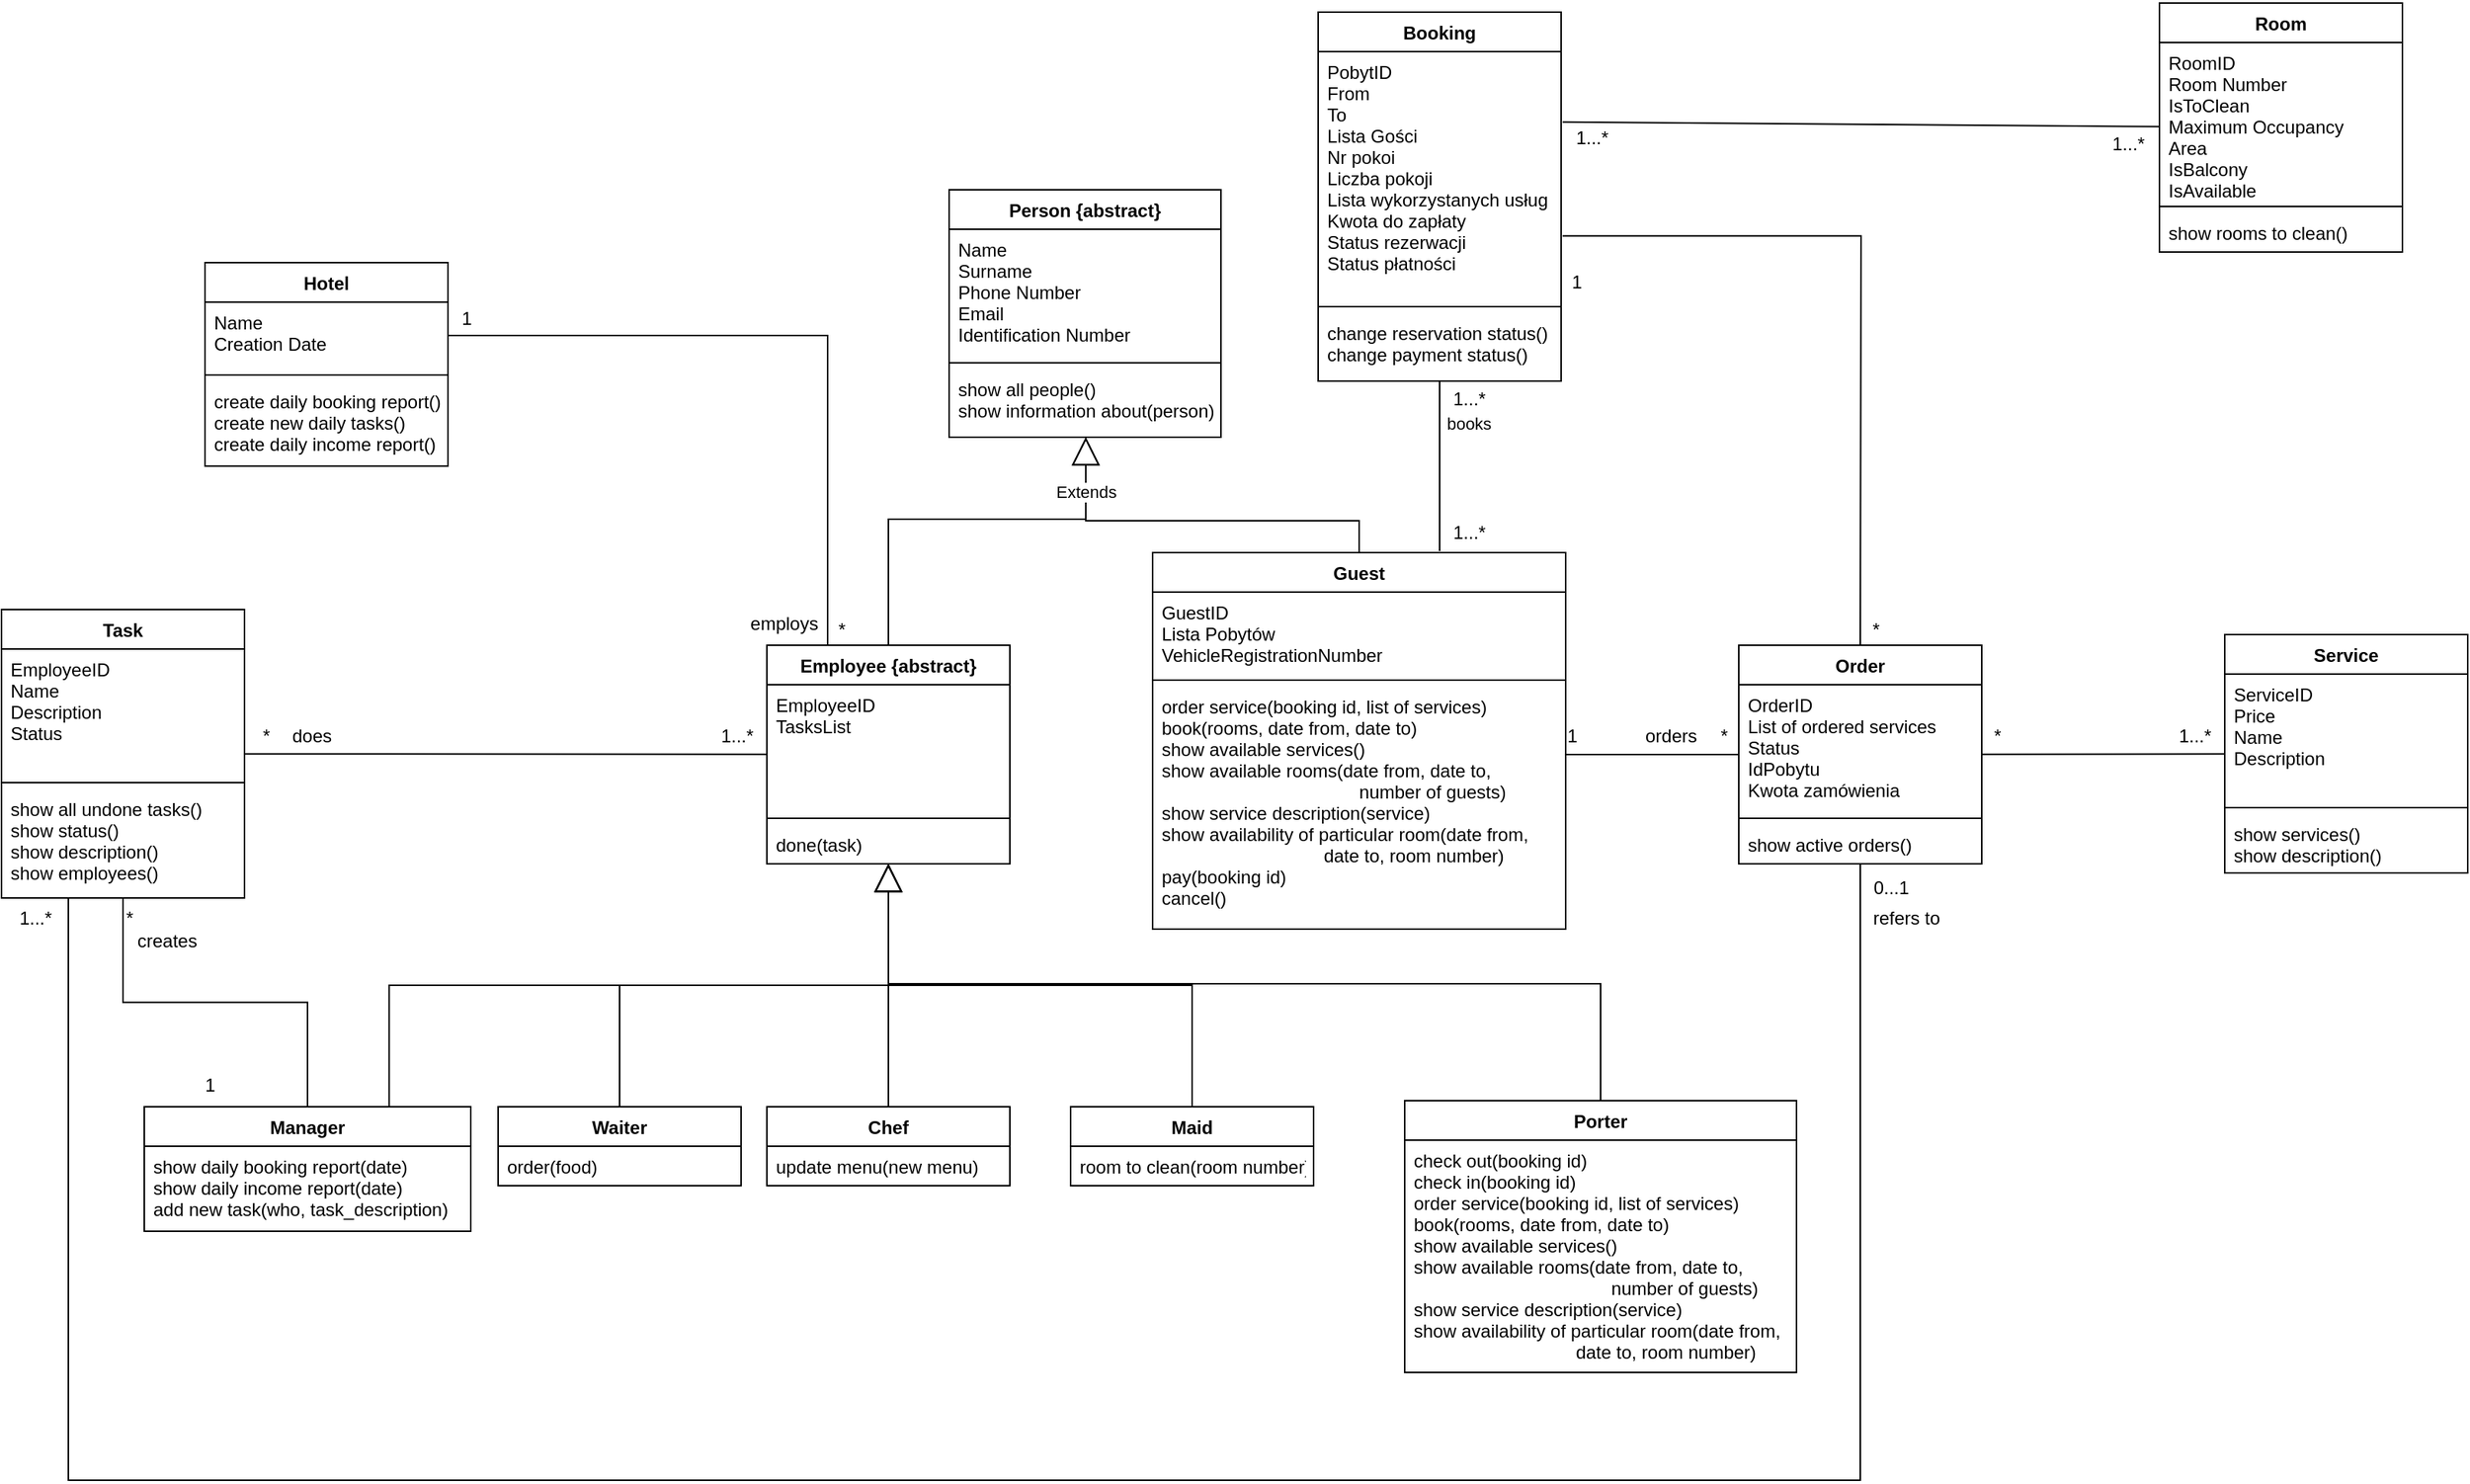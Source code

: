 <mxfile version="16.2.7" type="github">
  <diagram name="Page-1" id="efa7a0a1-bf9b-a30e-e6df-94a7791c09e9">
    <mxGraphModel dx="2965" dy="1959" grid="0" gridSize="10" guides="1" tooltips="1" connect="1" arrows="1" fold="1" page="1" pageScale="1" pageWidth="826" pageHeight="1169" background="none" math="0" shadow="0">
      <root>
        <mxCell id="0" />
        <mxCell id="1" parent="0" />
        <mxCell id="ai49O4Mp9xUd7SfKjjoI-117" value="Person {abstract}" style="swimlane;fontStyle=1;align=center;verticalAlign=top;childLayout=stackLayout;horizontal=1;startSize=26;horizontalStack=0;resizeParent=1;resizeParentMax=0;resizeLast=0;collapsible=1;marginBottom=0;" parent="1" vertex="1">
          <mxGeometry x="-160" y="-500" width="179" height="163" as="geometry" />
        </mxCell>
        <mxCell id="ai49O4Mp9xUd7SfKjjoI-118" value="Name&#xa;Surname&#xa;Phone Number&#xa;Email&#xa;Identification Number&#xa;" style="text;strokeColor=none;fillColor=none;align=left;verticalAlign=top;spacingLeft=4;spacingRight=4;overflow=hidden;rotatable=0;points=[[0,0.5],[1,0.5]];portConstraint=eastwest;" parent="ai49O4Mp9xUd7SfKjjoI-117" vertex="1">
          <mxGeometry y="26" width="179" height="84" as="geometry" />
        </mxCell>
        <mxCell id="ai49O4Mp9xUd7SfKjjoI-119" value="" style="line;strokeWidth=1;fillColor=none;align=left;verticalAlign=middle;spacingTop=-1;spacingLeft=3;spacingRight=3;rotatable=0;labelPosition=right;points=[];portConstraint=eastwest;" parent="ai49O4Mp9xUd7SfKjjoI-117" vertex="1">
          <mxGeometry y="110" width="179" height="8" as="geometry" />
        </mxCell>
        <mxCell id="ai49O4Mp9xUd7SfKjjoI-120" value="show all people()&#xa;show information about(person)&#xa;" style="text;strokeColor=none;fillColor=none;align=left;verticalAlign=top;spacingLeft=4;spacingRight=4;overflow=hidden;rotatable=0;points=[[0,0.5],[1,0.5]];portConstraint=eastwest;" parent="ai49O4Mp9xUd7SfKjjoI-117" vertex="1">
          <mxGeometry y="118" width="179" height="45" as="geometry" />
        </mxCell>
        <mxCell id="ai49O4Mp9xUd7SfKjjoI-121" value="Chef" style="swimlane;fontStyle=1;align=center;verticalAlign=top;childLayout=stackLayout;horizontal=1;startSize=26;horizontalStack=0;resizeParent=1;resizeParentMax=0;resizeLast=0;collapsible=1;marginBottom=0;" parent="1" vertex="1">
          <mxGeometry x="-280" y="104" width="160" height="52" as="geometry" />
        </mxCell>
        <mxCell id="ai49O4Mp9xUd7SfKjjoI-124" value="update menu(new menu)" style="text;strokeColor=none;fillColor=none;align=left;verticalAlign=top;spacingLeft=4;spacingRight=4;overflow=hidden;rotatable=0;points=[[0,0.5],[1,0.5]];portConstraint=eastwest;" parent="ai49O4Mp9xUd7SfKjjoI-121" vertex="1">
          <mxGeometry y="26" width="160" height="26" as="geometry" />
        </mxCell>
        <mxCell id="3MSLv7ASAuEQ_JDPr6m0-10" style="edgeStyle=orthogonalEdgeStyle;rounded=0;orthogonalLoop=1;jettySize=auto;html=1;endArrow=none;endFill=0;" parent="1" source="ai49O4Mp9xUd7SfKjjoI-125" target="ai49O4Mp9xUd7SfKjjoI-143" edge="1">
          <mxGeometry relative="1" as="geometry">
            <Array as="points">
              <mxPoint x="265" y="-128" />
              <mxPoint x="265" y="-128" />
            </Array>
          </mxGeometry>
        </mxCell>
        <mxCell id="ai49O4Mp9xUd7SfKjjoI-125" value="Guest&#xa;" style="swimlane;fontStyle=1;align=center;verticalAlign=top;childLayout=stackLayout;horizontal=1;startSize=26;horizontalStack=0;resizeParent=1;resizeParentMax=0;resizeLast=0;collapsible=1;marginBottom=0;" parent="1" vertex="1">
          <mxGeometry x="-26" y="-261" width="272" height="248" as="geometry" />
        </mxCell>
        <mxCell id="ai49O4Mp9xUd7SfKjjoI-126" value="GuestID&#xa;Lista Pobytów&#xa;VehicleRegistrationNumber&#xa;" style="text;strokeColor=none;fillColor=none;align=left;verticalAlign=top;spacingLeft=4;spacingRight=4;overflow=hidden;rotatable=0;points=[[0,0.5],[1,0.5]];portConstraint=eastwest;" parent="ai49O4Mp9xUd7SfKjjoI-125" vertex="1">
          <mxGeometry y="26" width="272" height="54" as="geometry" />
        </mxCell>
        <mxCell id="ai49O4Mp9xUd7SfKjjoI-127" value="" style="line;strokeWidth=1;fillColor=none;align=left;verticalAlign=middle;spacingTop=-1;spacingLeft=3;spacingRight=3;rotatable=0;labelPosition=right;points=[];portConstraint=eastwest;" parent="ai49O4Mp9xUd7SfKjjoI-125" vertex="1">
          <mxGeometry y="80" width="272" height="8" as="geometry" />
        </mxCell>
        <mxCell id="ai49O4Mp9xUd7SfKjjoI-128" value="order service(booking id, list of services)&#xa;book(rooms, date from, date to)&#xa;show available services()&#xa;show available rooms(date from, date to,&#xa;                                       number of guests)&#xa;show service description(service)&#xa;show availability of particular room(date from,&#xa;                                date to, room number)&#xa;pay(booking id)&#xa;cancel()&#xa;&#xa;&#xa;&#xa;&#xa;&#xa;" style="text;strokeColor=none;fillColor=none;align=left;verticalAlign=top;spacingLeft=4;spacingRight=4;overflow=hidden;rotatable=0;points=[[0,0.5],[1,0.5]];portConstraint=eastwest;" parent="ai49O4Mp9xUd7SfKjjoI-125" vertex="1">
          <mxGeometry y="88" width="272" height="160" as="geometry" />
        </mxCell>
        <mxCell id="ai49O4Mp9xUd7SfKjjoI-130" value="Room&#xa;" style="swimlane;fontStyle=1;align=center;verticalAlign=top;childLayout=stackLayout;horizontal=1;startSize=26;horizontalStack=0;resizeParent=1;resizeParentMax=0;resizeLast=0;collapsible=1;marginBottom=0;" parent="1" vertex="1">
          <mxGeometry x="637" y="-623" width="160" height="164" as="geometry" />
        </mxCell>
        <mxCell id="ai49O4Mp9xUd7SfKjjoI-131" value="RoomID&#xa;Room Number&#xa;IsToClean&#xa;Maximum Occupancy&#xa;Area&#xa;IsBalcony&#xa;IsAvailable&#xa;&#xa;&#xa;" style="text;strokeColor=none;fillColor=none;align=left;verticalAlign=top;spacingLeft=4;spacingRight=4;overflow=hidden;rotatable=0;points=[[0,0.5],[1,0.5]];portConstraint=eastwest;" parent="ai49O4Mp9xUd7SfKjjoI-130" vertex="1">
          <mxGeometry y="26" width="160" height="104" as="geometry" />
        </mxCell>
        <mxCell id="ai49O4Mp9xUd7SfKjjoI-132" value="" style="line;strokeWidth=1;fillColor=none;align=left;verticalAlign=middle;spacingTop=-1;spacingLeft=3;spacingRight=3;rotatable=0;labelPosition=right;points=[];portConstraint=eastwest;" parent="ai49O4Mp9xUd7SfKjjoI-130" vertex="1">
          <mxGeometry y="130" width="160" height="8" as="geometry" />
        </mxCell>
        <mxCell id="ai49O4Mp9xUd7SfKjjoI-133" value="show rooms to clean()" style="text;strokeColor=none;fillColor=none;align=left;verticalAlign=top;spacingLeft=4;spacingRight=4;overflow=hidden;rotatable=0;points=[[0,0.5],[1,0.5]];portConstraint=eastwest;" parent="ai49O4Mp9xUd7SfKjjoI-130" vertex="1">
          <mxGeometry y="138" width="160" height="26" as="geometry" />
        </mxCell>
        <mxCell id="ai49O4Mp9xUd7SfKjjoI-135" value="Booking&#xa;" style="swimlane;fontStyle=1;align=center;verticalAlign=top;childLayout=stackLayout;horizontal=1;startSize=26;horizontalStack=0;resizeParent=1;resizeParentMax=0;resizeLast=0;collapsible=1;marginBottom=0;" parent="1" vertex="1">
          <mxGeometry x="83" y="-617" width="160" height="243" as="geometry" />
        </mxCell>
        <mxCell id="ai49O4Mp9xUd7SfKjjoI-136" value="PobytID&#xa;From&#xa;To&#xa;Lista Gości&#xa;Nr pokoi&#xa;Liczba pokoji&#xa;Lista wykorzystanych usług&#xa;Kwota do zapłaty&#xa;Status rezerwacji&#xa;Status płatności&#xa;&#xa;&#xa;&#xa;&#xa;&#xa;&#xa;" style="text;strokeColor=none;fillColor=none;align=left;verticalAlign=top;spacingLeft=4;spacingRight=4;overflow=hidden;rotatable=0;points=[[0,0.5],[1,0.5]];portConstraint=eastwest;" parent="ai49O4Mp9xUd7SfKjjoI-135" vertex="1">
          <mxGeometry y="26" width="160" height="164" as="geometry" />
        </mxCell>
        <mxCell id="ai49O4Mp9xUd7SfKjjoI-137" value="" style="line;strokeWidth=1;fillColor=none;align=left;verticalAlign=middle;spacingTop=-1;spacingLeft=3;spacingRight=3;rotatable=0;labelPosition=right;points=[];portConstraint=eastwest;" parent="ai49O4Mp9xUd7SfKjjoI-135" vertex="1">
          <mxGeometry y="190" width="160" height="8" as="geometry" />
        </mxCell>
        <mxCell id="ai49O4Mp9xUd7SfKjjoI-138" value="change reservation status()&#xa;change payment status()&#xa;" style="text;strokeColor=none;fillColor=none;align=left;verticalAlign=top;spacingLeft=4;spacingRight=4;overflow=hidden;rotatable=0;points=[[0,0.5],[1,0.5]];portConstraint=eastwest;" parent="ai49O4Mp9xUd7SfKjjoI-135" vertex="1">
          <mxGeometry y="198" width="160" height="45" as="geometry" />
        </mxCell>
        <mxCell id="ai49O4Mp9xUd7SfKjjoI-139" value="Service&#xa;" style="swimlane;fontStyle=1;align=center;verticalAlign=top;childLayout=stackLayout;horizontal=1;startSize=26;horizontalStack=0;resizeParent=1;resizeParentMax=0;resizeLast=0;collapsible=1;marginBottom=0;" parent="1" vertex="1">
          <mxGeometry x="680" y="-207" width="160" height="157" as="geometry" />
        </mxCell>
        <mxCell id="ai49O4Mp9xUd7SfKjjoI-140" value="ServiceID&#xa;Price&#xa;Name&#xa;Description&#xa;&#xa;&#xa;&#xa;" style="text;strokeColor=none;fillColor=none;align=left;verticalAlign=top;spacingLeft=4;spacingRight=4;overflow=hidden;rotatable=0;points=[[0,0.5],[1,0.5]];portConstraint=eastwest;" parent="ai49O4Mp9xUd7SfKjjoI-139" vertex="1">
          <mxGeometry y="26" width="160" height="84" as="geometry" />
        </mxCell>
        <mxCell id="ai49O4Mp9xUd7SfKjjoI-141" value="" style="line;strokeWidth=1;fillColor=none;align=left;verticalAlign=middle;spacingTop=-1;spacingLeft=3;spacingRight=3;rotatable=0;labelPosition=right;points=[];portConstraint=eastwest;" parent="ai49O4Mp9xUd7SfKjjoI-139" vertex="1">
          <mxGeometry y="110" width="160" height="8" as="geometry" />
        </mxCell>
        <mxCell id="ai49O4Mp9xUd7SfKjjoI-142" value="show services()&#xa;show description()&#xa;" style="text;strokeColor=none;fillColor=none;align=left;verticalAlign=top;spacingLeft=4;spacingRight=4;overflow=hidden;rotatable=0;points=[[0,0.5],[1,0.5]];portConstraint=eastwest;fontStyle=0" parent="ai49O4Mp9xUd7SfKjjoI-139" vertex="1">
          <mxGeometry y="118" width="160" height="39" as="geometry" />
        </mxCell>
        <mxCell id="ai49O4Mp9xUd7SfKjjoI-143" value="Order" style="swimlane;fontStyle=1;align=center;verticalAlign=top;childLayout=stackLayout;horizontal=1;startSize=26;horizontalStack=0;resizeParent=1;resizeParentMax=0;resizeLast=0;collapsible=1;marginBottom=0;" parent="1" vertex="1">
          <mxGeometry x="360" y="-200" width="160" height="144" as="geometry" />
        </mxCell>
        <mxCell id="ai49O4Mp9xUd7SfKjjoI-144" value="OrderID&#xa;List of ordered services&#xa;Status&#xa;IdPobytu&#xa;Kwota zamówienia&#xa;&#xa;&#xa;" style="text;strokeColor=none;fillColor=none;align=left;verticalAlign=top;spacingLeft=4;spacingRight=4;overflow=hidden;rotatable=0;points=[[0,0.5],[1,0.5]];portConstraint=eastwest;" parent="ai49O4Mp9xUd7SfKjjoI-143" vertex="1">
          <mxGeometry y="26" width="160" height="84" as="geometry" />
        </mxCell>
        <mxCell id="ai49O4Mp9xUd7SfKjjoI-145" value="" style="line;strokeWidth=1;fillColor=none;align=left;verticalAlign=middle;spacingTop=-1;spacingLeft=3;spacingRight=3;rotatable=0;labelPosition=right;points=[];portConstraint=eastwest;" parent="ai49O4Mp9xUd7SfKjjoI-143" vertex="1">
          <mxGeometry y="110" width="160" height="8" as="geometry" />
        </mxCell>
        <mxCell id="ai49O4Mp9xUd7SfKjjoI-146" value="show active orders()" style="text;strokeColor=none;fillColor=none;align=left;verticalAlign=top;spacingLeft=4;spacingRight=4;overflow=hidden;rotatable=0;points=[[0,0.5],[1,0.5]];portConstraint=eastwest;" parent="ai49O4Mp9xUd7SfKjjoI-143" vertex="1">
          <mxGeometry y="118" width="160" height="26" as="geometry" />
        </mxCell>
        <mxCell id="ai49O4Mp9xUd7SfKjjoI-163" value="Employee {abstract}" style="swimlane;fontStyle=1;align=center;verticalAlign=top;childLayout=stackLayout;horizontal=1;startSize=26;horizontalStack=0;resizeParent=1;resizeParentMax=0;resizeLast=0;collapsible=1;marginBottom=0;" parent="1" vertex="1">
          <mxGeometry x="-280" y="-200" width="160" height="144" as="geometry" />
        </mxCell>
        <mxCell id="ai49O4Mp9xUd7SfKjjoI-164" value="EmployeeID&#xa;TasksList&#xa;" style="text;strokeColor=none;fillColor=none;align=left;verticalAlign=top;spacingLeft=4;spacingRight=4;overflow=hidden;rotatable=0;points=[[0,0.5],[1,0.5]];portConstraint=eastwest;" parent="ai49O4Mp9xUd7SfKjjoI-163" vertex="1">
          <mxGeometry y="26" width="160" height="84" as="geometry" />
        </mxCell>
        <mxCell id="ai49O4Mp9xUd7SfKjjoI-165" value="" style="line;strokeWidth=1;fillColor=none;align=left;verticalAlign=middle;spacingTop=-1;spacingLeft=3;spacingRight=3;rotatable=0;labelPosition=right;points=[];portConstraint=eastwest;" parent="ai49O4Mp9xUd7SfKjjoI-163" vertex="1">
          <mxGeometry y="110" width="160" height="8" as="geometry" />
        </mxCell>
        <mxCell id="ai49O4Mp9xUd7SfKjjoI-166" value="done(task)" style="text;strokeColor=none;fillColor=none;align=left;verticalAlign=top;spacingLeft=4;spacingRight=4;overflow=hidden;rotatable=0;points=[[0,0.5],[1,0.5]];portConstraint=eastwest;" parent="ai49O4Mp9xUd7SfKjjoI-163" vertex="1">
          <mxGeometry y="118" width="160" height="26" as="geometry" />
        </mxCell>
        <mxCell id="ai49O4Mp9xUd7SfKjjoI-167" value="Porter&#xa;" style="swimlane;fontStyle=1;align=center;verticalAlign=top;childLayout=stackLayout;horizontal=1;startSize=26;horizontalStack=0;resizeParent=1;resizeParentMax=0;resizeLast=0;collapsible=1;marginBottom=0;" parent="1" vertex="1">
          <mxGeometry x="140" y="100" width="258" height="179" as="geometry" />
        </mxCell>
        <mxCell id="ai49O4Mp9xUd7SfKjjoI-170" value="check out(booking id)&#xa;check in(booking id)&#xa;order service(booking id, list of services)&#xa;book(rooms, date from, date to)&#xa;show available services()&#xa;show available rooms(date from, date to,&#xa;                                       number of guests)&#xa;show service description(service)&#xa;show availability of particular room(date from,&#xa;                                date to, room number)&#xa;&#xa;" style="text;strokeColor=none;fillColor=none;align=left;verticalAlign=top;spacingLeft=4;spacingRight=4;overflow=hidden;rotatable=0;points=[[0,0.5],[1,0.5]];portConstraint=eastwest;" parent="ai49O4Mp9xUd7SfKjjoI-167" vertex="1">
          <mxGeometry y="26" width="258" height="153" as="geometry" />
        </mxCell>
        <mxCell id="ai49O4Mp9xUd7SfKjjoI-171" value="Manager" style="swimlane;fontStyle=1;align=center;verticalAlign=top;childLayout=stackLayout;horizontal=1;startSize=26;horizontalStack=0;resizeParent=1;resizeParentMax=0;resizeLast=0;collapsible=1;marginBottom=0;" parent="1" vertex="1">
          <mxGeometry x="-690" y="104" width="215" height="82" as="geometry" />
        </mxCell>
        <mxCell id="ai49O4Mp9xUd7SfKjjoI-174" value="show daily booking report(date)&#xa;show daily income report(date)&#xa;add new task(who, task_description)&#xa;" style="text;strokeColor=none;fillColor=none;align=left;verticalAlign=top;spacingLeft=4;spacingRight=4;overflow=hidden;rotatable=0;points=[[0,0.5],[1,0.5]];portConstraint=eastwest;" parent="ai49O4Mp9xUd7SfKjjoI-171" vertex="1">
          <mxGeometry y="26" width="215" height="56" as="geometry" />
        </mxCell>
        <mxCell id="ai49O4Mp9xUd7SfKjjoI-175" value="Waiter" style="swimlane;fontStyle=1;align=center;verticalAlign=top;childLayout=stackLayout;horizontal=1;startSize=26;horizontalStack=0;resizeParent=1;resizeParentMax=0;resizeLast=0;collapsible=1;marginBottom=0;" parent="1" vertex="1">
          <mxGeometry x="-457" y="104" width="160" height="52" as="geometry" />
        </mxCell>
        <mxCell id="ai49O4Mp9xUd7SfKjjoI-178" value="order(food)" style="text;strokeColor=none;fillColor=none;align=left;verticalAlign=top;spacingLeft=4;spacingRight=4;overflow=hidden;rotatable=0;points=[[0,0.5],[1,0.5]];portConstraint=eastwest;" parent="ai49O4Mp9xUd7SfKjjoI-175" vertex="1">
          <mxGeometry y="26" width="160" height="26" as="geometry" />
        </mxCell>
        <mxCell id="ai49O4Mp9xUd7SfKjjoI-179" value="Maid&#xa;" style="swimlane;fontStyle=1;align=center;verticalAlign=top;childLayout=stackLayout;horizontal=1;startSize=26;horizontalStack=0;resizeParent=1;resizeParentMax=0;resizeLast=0;collapsible=1;marginBottom=0;" parent="1" vertex="1">
          <mxGeometry x="-80" y="104" width="160" height="52" as="geometry" />
        </mxCell>
        <mxCell id="ai49O4Mp9xUd7SfKjjoI-182" value="room to clean(room number)" style="text;strokeColor=none;fillColor=none;align=left;verticalAlign=top;spacingLeft=4;spacingRight=4;overflow=hidden;rotatable=0;points=[[0,0.5],[1,0.5]];portConstraint=eastwest;" parent="ai49O4Mp9xUd7SfKjjoI-179" vertex="1">
          <mxGeometry y="26" width="160" height="26" as="geometry" />
        </mxCell>
        <mxCell id="3MSLv7ASAuEQ_JDPr6m0-9" style="edgeStyle=orthogonalEdgeStyle;rounded=0;orthogonalLoop=1;jettySize=auto;html=1;endArrow=none;endFill=0;" parent="1" target="ai49O4Mp9xUd7SfKjjoI-171" edge="1" source="ai49O4Mp9xUd7SfKjjoI-183">
          <mxGeometry relative="1" as="geometry">
            <mxPoint x="-660" y="40" as="sourcePoint" />
            <Array as="points" />
          </mxGeometry>
        </mxCell>
        <mxCell id="ai49O4Mp9xUd7SfKjjoI-183" value="Task" style="swimlane;fontStyle=1;align=center;verticalAlign=top;childLayout=stackLayout;horizontal=1;startSize=26;horizontalStack=0;resizeParent=1;resizeParentMax=0;resizeLast=0;collapsible=1;marginBottom=0;" parent="1" vertex="1">
          <mxGeometry x="-784" y="-223.5" width="160" height="190" as="geometry" />
        </mxCell>
        <mxCell id="ai49O4Mp9xUd7SfKjjoI-184" value="EmployeeID&#xa;Name&#xa;Description&#xa;Status&#xa;" style="text;strokeColor=none;fillColor=none;align=left;verticalAlign=top;spacingLeft=4;spacingRight=4;overflow=hidden;rotatable=0;points=[[0,0.5],[1,0.5]];portConstraint=eastwest;" parent="ai49O4Mp9xUd7SfKjjoI-183" vertex="1">
          <mxGeometry y="26" width="160" height="84" as="geometry" />
        </mxCell>
        <mxCell id="ai49O4Mp9xUd7SfKjjoI-185" value="" style="line;strokeWidth=1;fillColor=none;align=left;verticalAlign=middle;spacingTop=-1;spacingLeft=3;spacingRight=3;rotatable=0;labelPosition=right;points=[];portConstraint=eastwest;" parent="ai49O4Mp9xUd7SfKjjoI-183" vertex="1">
          <mxGeometry y="110" width="160" height="8" as="geometry" />
        </mxCell>
        <mxCell id="ai49O4Mp9xUd7SfKjjoI-186" value="show all undone tasks()&#xa;show status()&#xa;show description()&#xa;show employees()&#xa;" style="text;strokeColor=none;fillColor=none;align=left;verticalAlign=top;spacingLeft=4;spacingRight=4;overflow=hidden;rotatable=0;points=[[0,0.5],[1,0.5]];portConstraint=eastwest;fontStyle=0" parent="ai49O4Mp9xUd7SfKjjoI-183" vertex="1">
          <mxGeometry y="118" width="160" height="72" as="geometry" />
        </mxCell>
        <mxCell id="ai49O4Mp9xUd7SfKjjoI-188" value="" style="endArrow=block;endSize=16;endFill=0;html=1;rounded=0;edgeStyle=elbowEdgeStyle;elbow=vertical;exitX=0.5;exitY=0;exitDx=0;exitDy=0;" parent="1" source="ai49O4Mp9xUd7SfKjjoI-163" edge="1">
          <mxGeometry x="0.098" width="160" relative="1" as="geometry">
            <mxPoint x="-200" y="-250" as="sourcePoint" />
            <mxPoint x="-70" y="-337" as="targetPoint" />
            <mxPoint as="offset" />
            <Array as="points">
              <mxPoint x="-116" y="-283" />
            </Array>
          </mxGeometry>
        </mxCell>
        <mxCell id="ai49O4Mp9xUd7SfKjjoI-197" value="" style="endArrow=block;endSize=16;endFill=0;html=1;rounded=0;edgeStyle=elbowEdgeStyle;elbow=vertical;exitX=0.5;exitY=0;exitDx=0;exitDy=0;" parent="1" source="ai49O4Mp9xUd7SfKjjoI-125" edge="1">
          <mxGeometry width="160" relative="1" as="geometry">
            <mxPoint x="85" y="-316" as="sourcePoint" />
            <mxPoint x="-70" y="-337" as="targetPoint" />
            <Array as="points">
              <mxPoint x="23" y="-282" />
            </Array>
          </mxGeometry>
        </mxCell>
        <mxCell id="ai49O4Mp9xUd7SfKjjoI-200" value="Extends" style="edgeLabel;html=1;align=center;verticalAlign=middle;resizable=0;points=[];" parent="ai49O4Mp9xUd7SfKjjoI-197" vertex="1" connectable="0">
          <mxGeometry x="0.745" y="-2" relative="1" as="geometry">
            <mxPoint x="-2" y="3" as="offset" />
          </mxGeometry>
        </mxCell>
        <mxCell id="ai49O4Mp9xUd7SfKjjoI-202" value="" style="endArrow=block;endSize=16;endFill=0;html=1;rounded=0;edgeStyle=elbowEdgeStyle;elbow=vertical;exitX=0.75;exitY=0;exitDx=0;exitDy=0;" parent="1" source="ai49O4Mp9xUd7SfKjjoI-171" target="ai49O4Mp9xUd7SfKjjoI-163" edge="1">
          <mxGeometry x="0.098" width="160" relative="1" as="geometry">
            <mxPoint x="-560" y="100" as="sourcePoint" />
            <mxPoint x="-413" y="-70" as="targetPoint" />
            <mxPoint as="offset" />
          </mxGeometry>
        </mxCell>
        <mxCell id="ai49O4Mp9xUd7SfKjjoI-203" value="" style="endArrow=block;endSize=16;endFill=0;html=1;rounded=0;edgeStyle=elbowEdgeStyle;elbow=vertical;" parent="1" source="ai49O4Mp9xUd7SfKjjoI-175" target="ai49O4Mp9xUd7SfKjjoI-163" edge="1">
          <mxGeometry x="0.098" width="160" relative="1" as="geometry">
            <mxPoint x="-150" y="44" as="sourcePoint" />
            <mxPoint x="40" y="-76" as="targetPoint" />
            <mxPoint as="offset" />
          </mxGeometry>
        </mxCell>
        <mxCell id="ai49O4Mp9xUd7SfKjjoI-204" value="" style="endArrow=block;endSize=16;endFill=0;html=1;rounded=0;edgeStyle=elbowEdgeStyle;elbow=vertical;" parent="1" source="ai49O4Mp9xUd7SfKjjoI-121" target="ai49O4Mp9xUd7SfKjjoI-163" edge="1">
          <mxGeometry x="0.098" width="160" relative="1" as="geometry">
            <mxPoint x="-588" y="44" as="sourcePoint" />
            <mxPoint x="-398" y="-76" as="targetPoint" />
            <mxPoint as="offset" />
          </mxGeometry>
        </mxCell>
        <mxCell id="ai49O4Mp9xUd7SfKjjoI-205" value="" style="endArrow=block;endSize=16;endFill=0;html=1;rounded=0;edgeStyle=elbowEdgeStyle;elbow=vertical;exitX=0.5;exitY=0;exitDx=0;exitDy=0;" parent="1" source="ai49O4Mp9xUd7SfKjjoI-179" target="ai49O4Mp9xUd7SfKjjoI-163" edge="1">
          <mxGeometry x="0.098" width="160" relative="1" as="geometry">
            <mxPoint x="-160" y="44" as="sourcePoint" />
            <mxPoint x="30" y="-76" as="targetPoint" />
            <mxPoint as="offset" />
          </mxGeometry>
        </mxCell>
        <mxCell id="ai49O4Mp9xUd7SfKjjoI-206" value="" style="endArrow=block;endSize=16;endFill=0;html=1;rounded=0;edgeStyle=elbowEdgeStyle;elbow=vertical;" parent="1" source="ai49O4Mp9xUd7SfKjjoI-167" target="ai49O4Mp9xUd7SfKjjoI-163" edge="1">
          <mxGeometry x="0.098" width="160" relative="1" as="geometry">
            <mxPoint x="-230" y="32" as="sourcePoint" />
            <mxPoint x="-40" y="-88" as="targetPoint" />
            <mxPoint as="offset" />
            <Array as="points">
              <mxPoint x="10" y="23" />
            </Array>
          </mxGeometry>
        </mxCell>
        <mxCell id="ai49O4Mp9xUd7SfKjjoI-212" value="" style="endArrow=none;startArrow=none;endFill=0;startFill=0;html=1;verticalAlign=bottom;labelBackgroundColor=none;strokeWidth=1;rounded=0;elbow=vertical;" parent="1" source="ai49O4Mp9xUd7SfKjjoI-143" target="ai49O4Mp9xUd7SfKjjoI-139" edge="1">
          <mxGeometry width="160" relative="1" as="geometry">
            <mxPoint x="520" y="-138.71" as="sourcePoint" />
            <mxPoint x="640" y="-138.71" as="targetPoint" />
          </mxGeometry>
        </mxCell>
        <mxCell id="ai49O4Mp9xUd7SfKjjoI-213" style="edgeStyle=none;rounded=0;orthogonalLoop=1;jettySize=auto;html=1;exitX=0.75;exitY=0;exitDx=0;exitDy=0;endArrow=halfCircle;endFill=0;strokeColor=default;strokeWidth=1;elbow=vertical;" parent="1" source="ai49O4Mp9xUd7SfKjjoI-135" target="ai49O4Mp9xUd7SfKjjoI-135" edge="1">
          <mxGeometry relative="1" as="geometry" />
        </mxCell>
        <mxCell id="ai49O4Mp9xUd7SfKjjoI-214" value="" style="endArrow=none;startArrow=none;endFill=0;startFill=0;html=1;verticalAlign=bottom;labelBackgroundColor=none;strokeWidth=1;rounded=0;elbow=vertical;exitX=1.006;exitY=0.74;exitDx=0;exitDy=0;exitPerimeter=0;edgeStyle=orthogonalEdgeStyle;" parent="1" source="ai49O4Mp9xUd7SfKjjoI-136" edge="1">
          <mxGeometry width="160" relative="1" as="geometry">
            <mxPoint x="250" y="-118.0" as="sourcePoint" />
            <mxPoint x="440" y="-200" as="targetPoint" />
          </mxGeometry>
        </mxCell>
        <mxCell id="ai49O4Mp9xUd7SfKjjoI-215" value="" style="endArrow=none;startArrow=none;endFill=0;startFill=0;html=1;verticalAlign=bottom;labelBackgroundColor=none;strokeWidth=1;rounded=0;elbow=vertical;exitX=1.006;exitY=0.283;exitDx=0;exitDy=0;exitPerimeter=0;" parent="1" source="ai49O4Mp9xUd7SfKjjoI-136" target="ai49O4Mp9xUd7SfKjjoI-130" edge="1">
          <mxGeometry width="160" relative="1" as="geometry">
            <mxPoint x="450" y="-285" as="sourcePoint" />
            <mxPoint x="450" y="-190" as="targetPoint" />
          </mxGeometry>
        </mxCell>
        <mxCell id="ai49O4Mp9xUd7SfKjjoI-218" value="&lt;div&gt;orders&lt;/div&gt;" style="text;html=1;align=center;verticalAlign=middle;resizable=0;points=[];autosize=1;strokeColor=none;fillColor=none;" parent="1" vertex="1">
          <mxGeometry x="290" y="-150" width="50" height="20" as="geometry" />
        </mxCell>
        <mxCell id="ai49O4Mp9xUd7SfKjjoI-223" value="" style="endArrow=none;startArrow=none;endFill=0;startFill=0;html=1;verticalAlign=bottom;labelBackgroundColor=none;strokeWidth=1;rounded=0;elbow=vertical;" parent="1" source="ai49O4Mp9xUd7SfKjjoI-163" target="ai49O4Mp9xUd7SfKjjoI-183" edge="1">
          <mxGeometry width="160" relative="1" as="geometry">
            <mxPoint x="250" y="-118" as="sourcePoint" />
            <mxPoint x="370" y="-118" as="targetPoint" />
          </mxGeometry>
        </mxCell>
        <mxCell id="ai49O4Mp9xUd7SfKjjoI-225" value="" style="endArrow=none;startArrow=none;endFill=0;startFill=0;html=1;verticalAlign=bottom;labelBackgroundColor=none;strokeWidth=1;rounded=0;elbow=vertical;" parent="1" target="ai49O4Mp9xUd7SfKjjoI-135" edge="1">
          <mxGeometry width="160" relative="1" as="geometry">
            <mxPoint x="163" y="-262" as="sourcePoint" />
            <mxPoint x="370" y="-118" as="targetPoint" />
          </mxGeometry>
        </mxCell>
        <mxCell id="ai49O4Mp9xUd7SfKjjoI-236" value="&lt;div&gt;books&lt;/div&gt;" style="edgeLabel;html=1;align=center;verticalAlign=middle;resizable=0;points=[];" parent="ai49O4Mp9xUd7SfKjjoI-225" vertex="1" connectable="0">
          <mxGeometry x="0.535" y="-7" relative="1" as="geometry">
            <mxPoint x="12" y="2" as="offset" />
          </mxGeometry>
        </mxCell>
        <mxCell id="ai49O4Mp9xUd7SfKjjoI-235" value="" style="endArrow=none;startArrow=none;endFill=0;startFill=0;html=1;verticalAlign=bottom;labelBackgroundColor=none;strokeWidth=1;rounded=0;elbow=vertical;edgeStyle=orthogonalEdgeStyle;" parent="1" edge="1" target="ai49O4Mp9xUd7SfKjjoI-183">
          <mxGeometry width="160" relative="1" as="geometry">
            <mxPoint x="440" as="sourcePoint" />
            <mxPoint x="-740" y="34" as="targetPoint" />
            <Array as="points">
              <mxPoint x="440" y="350" />
              <mxPoint x="-740" y="350" />
            </Array>
          </mxGeometry>
        </mxCell>
        <mxCell id="ai49O4Mp9xUd7SfKjjoI-238" value="1...*" style="text;html=1;align=center;verticalAlign=middle;resizable=0;points=[];autosize=1;strokeColor=none;fillColor=none;" parent="1" vertex="1">
          <mxGeometry x="243" y="-544" width="40" height="20" as="geometry" />
        </mxCell>
        <mxCell id="ai49O4Mp9xUd7SfKjjoI-240" value="1...*" style="text;whiteSpace=wrap;html=1;" parent="1" vertex="1">
          <mxGeometry x="604" y="-544" width="50" height="30" as="geometry" />
        </mxCell>
        <mxCell id="ai49O4Mp9xUd7SfKjjoI-241" value="*" style="text;html=1;align=center;verticalAlign=middle;resizable=0;points=[];autosize=1;strokeColor=none;fillColor=none;" parent="1" vertex="1">
          <mxGeometry x="440" y="-220" width="20" height="20" as="geometry" />
        </mxCell>
        <mxCell id="ai49O4Mp9xUd7SfKjjoI-242" value="1" style="text;html=1;align=center;verticalAlign=middle;resizable=0;points=[];autosize=1;strokeColor=none;fillColor=none;" parent="1" vertex="1">
          <mxGeometry x="243" y="-449" width="20" height="20" as="geometry" />
        </mxCell>
        <mxCell id="ai49O4Mp9xUd7SfKjjoI-243" value="*" style="text;html=1;align=center;verticalAlign=middle;resizable=0;points=[];autosize=1;strokeColor=none;fillColor=none;" parent="1" vertex="1">
          <mxGeometry x="340" y="-150" width="20" height="20" as="geometry" />
        </mxCell>
        <mxCell id="ai49O4Mp9xUd7SfKjjoI-245" value="1" style="text;html=1;align=center;verticalAlign=middle;resizable=0;points=[];autosize=1;strokeColor=none;fillColor=none;" parent="1" vertex="1">
          <mxGeometry x="240" y="-150" width="20" height="20" as="geometry" />
        </mxCell>
        <mxCell id="ai49O4Mp9xUd7SfKjjoI-246" value="1...*" style="text;html=1;align=center;verticalAlign=middle;resizable=0;points=[];autosize=1;strokeColor=none;fillColor=none;" parent="1" vertex="1">
          <mxGeometry x="640" y="-150" width="40" height="20" as="geometry" />
        </mxCell>
        <mxCell id="ai49O4Mp9xUd7SfKjjoI-249" value="&lt;div&gt;*&lt;/div&gt;" style="text;html=1;align=center;verticalAlign=middle;resizable=0;points=[];autosize=1;strokeColor=none;fillColor=none;" parent="1" vertex="1">
          <mxGeometry x="520" y="-150" width="20" height="20" as="geometry" />
        </mxCell>
        <mxCell id="ai49O4Mp9xUd7SfKjjoI-250" value="1...*" style="text;whiteSpace=wrap;html=1;" parent="1" vertex="1">
          <mxGeometry x="170" y="-376" width="50" height="30" as="geometry" />
        </mxCell>
        <mxCell id="ai49O4Mp9xUd7SfKjjoI-254" value="1...*" style="text;whiteSpace=wrap;html=1;" parent="1" vertex="1">
          <mxGeometry x="170" y="-288" width="50" height="30" as="geometry" />
        </mxCell>
        <mxCell id="ai49O4Mp9xUd7SfKjjoI-258" value="does" style="text;html=1;align=center;verticalAlign=middle;resizable=0;points=[];autosize=1;strokeColor=none;fillColor=none;" parent="1" vertex="1">
          <mxGeometry x="-600" y="-150" width="40" height="20" as="geometry" />
        </mxCell>
        <mxCell id="ai49O4Mp9xUd7SfKjjoI-261" value="" style="endArrow=none;startArrow=none;endFill=0;startFill=0;html=1;verticalAlign=bottom;labelBackgroundColor=none;strokeWidth=1;rounded=0;elbow=vertical;edgeStyle=orthogonalEdgeStyle;" parent="1" source="ai49O4Mp9xUd7SfKjjoI-143" edge="1">
          <mxGeometry width="160" relative="1" as="geometry">
            <mxPoint x="440" y="-56.0" as="sourcePoint" />
            <mxPoint x="440" as="targetPoint" />
            <Array as="points">
              <mxPoint x="440" y="350" />
            </Array>
          </mxGeometry>
        </mxCell>
        <mxCell id="ai49O4Mp9xUd7SfKjjoI-262" value="&lt;span style=&quot;white-space: pre&quot;&gt; &lt;/span&gt;creates" style="text;html=1;align=center;verticalAlign=middle;resizable=0;points=[];autosize=1;strokeColor=none;fillColor=none;" parent="1" vertex="1">
          <mxGeometry x="-717" y="-15" width="80" height="20" as="geometry" />
        </mxCell>
        <mxCell id="ai49O4Mp9xUd7SfKjjoI-263" value="*" style="text;html=1;align=center;verticalAlign=middle;resizable=0;points=[];autosize=1;strokeColor=none;fillColor=none;" parent="1" vertex="1">
          <mxGeometry x="-710" y="-30" width="20" height="20" as="geometry" />
        </mxCell>
        <mxCell id="ai49O4Mp9xUd7SfKjjoI-264" value="1" style="text;html=1;align=center;verticalAlign=middle;resizable=0;points=[];autosize=1;strokeColor=none;fillColor=none;" parent="1" vertex="1">
          <mxGeometry x="-657" y="80" width="20" height="20" as="geometry" />
        </mxCell>
        <mxCell id="ai49O4Mp9xUd7SfKjjoI-265" value="0...1" style="text;html=1;align=center;verticalAlign=middle;resizable=0;points=[];autosize=1;strokeColor=none;fillColor=none;" parent="1" vertex="1">
          <mxGeometry x="440" y="-50" width="40" height="20" as="geometry" />
        </mxCell>
        <mxCell id="ai49O4Mp9xUd7SfKjjoI-266" value="1...*" style="text;html=1;align=center;verticalAlign=middle;resizable=0;points=[];autosize=1;strokeColor=none;fillColor=none;" parent="1" vertex="1">
          <mxGeometry x="-782" y="-30" width="40" height="20" as="geometry" />
        </mxCell>
        <mxCell id="ai49O4Mp9xUd7SfKjjoI-267" value="*" style="text;html=1;align=center;verticalAlign=middle;resizable=0;points=[];autosize=1;strokeColor=none;fillColor=none;" parent="1" vertex="1">
          <mxGeometry x="-620" y="-150" width="20" height="20" as="geometry" />
        </mxCell>
        <mxCell id="ai49O4Mp9xUd7SfKjjoI-268" value="1...*" style="text;html=1;align=center;verticalAlign=middle;resizable=0;points=[];autosize=1;strokeColor=none;fillColor=none;" parent="1" vertex="1">
          <mxGeometry x="-320" y="-150" width="40" height="20" as="geometry" />
        </mxCell>
        <mxCell id="ai49O4Mp9xUd7SfKjjoI-269" value="refers to" style="text;html=1;align=center;verticalAlign=middle;resizable=0;points=[];autosize=1;strokeColor=none;fillColor=none;" parent="1" vertex="1">
          <mxGeometry x="440" y="-30" width="60" height="20" as="geometry" />
        </mxCell>
        <mxCell id="3MSLv7ASAuEQ_JDPr6m0-1" value="Hotel" style="swimlane;fontStyle=1;align=center;verticalAlign=top;childLayout=stackLayout;horizontal=1;startSize=26;horizontalStack=0;resizeParent=1;resizeParentMax=0;resizeLast=0;collapsible=1;marginBottom=0;" parent="1" vertex="1">
          <mxGeometry x="-650" y="-452" width="160" height="134" as="geometry" />
        </mxCell>
        <mxCell id="3MSLv7ASAuEQ_JDPr6m0-2" value="Name&#xa;Creation Date&#xa;" style="text;strokeColor=none;fillColor=none;align=left;verticalAlign=top;spacingLeft=4;spacingRight=4;overflow=hidden;rotatable=0;points=[[0,0.5],[1,0.5]];portConstraint=eastwest;" parent="3MSLv7ASAuEQ_JDPr6m0-1" vertex="1">
          <mxGeometry y="26" width="160" height="44" as="geometry" />
        </mxCell>
        <mxCell id="3MSLv7ASAuEQ_JDPr6m0-3" value="" style="line;strokeWidth=1;fillColor=none;align=left;verticalAlign=middle;spacingTop=-1;spacingLeft=3;spacingRight=3;rotatable=0;labelPosition=right;points=[];portConstraint=eastwest;" parent="3MSLv7ASAuEQ_JDPr6m0-1" vertex="1">
          <mxGeometry y="70" width="160" height="8" as="geometry" />
        </mxCell>
        <mxCell id="3MSLv7ASAuEQ_JDPr6m0-4" value="create daily booking report()&#xa;create new daily tasks()&#xa;create daily income report()&#xa;" style="text;strokeColor=none;fillColor=none;align=left;verticalAlign=top;spacingLeft=4;spacingRight=4;overflow=hidden;rotatable=0;points=[[0,0.5],[1,0.5]];portConstraint=eastwest;" parent="3MSLv7ASAuEQ_JDPr6m0-1" vertex="1">
          <mxGeometry y="78" width="160" height="56" as="geometry" />
        </mxCell>
        <mxCell id="3MSLv7ASAuEQ_JDPr6m0-5" style="edgeStyle=orthogonalEdgeStyle;rounded=0;orthogonalLoop=1;jettySize=auto;html=1;entryX=0.25;entryY=0;entryDx=0;entryDy=0;endArrow=none;endFill=0;" parent="1" source="3MSLv7ASAuEQ_JDPr6m0-2" target="ai49O4Mp9xUd7SfKjjoI-163" edge="1">
          <mxGeometry relative="1" as="geometry" />
        </mxCell>
        <mxCell id="3MSLv7ASAuEQ_JDPr6m0-6" value="employs" style="text;html=1;align=center;verticalAlign=middle;resizable=0;points=[];autosize=1;strokeColor=none;fillColor=none;" parent="1" vertex="1">
          <mxGeometry x="-297" y="-223" width="55" height="18" as="geometry" />
        </mxCell>
        <mxCell id="3MSLv7ASAuEQ_JDPr6m0-7" value="*" style="text;html=1;align=center;verticalAlign=middle;resizable=0;points=[];autosize=1;strokeColor=none;fillColor=none;" parent="1" vertex="1">
          <mxGeometry x="-239" y="-219" width="15" height="18" as="geometry" />
        </mxCell>
        <mxCell id="3MSLv7ASAuEQ_JDPr6m0-8" value="1" style="text;html=1;align=center;verticalAlign=middle;resizable=0;points=[];autosize=1;strokeColor=none;fillColor=none;" parent="1" vertex="1">
          <mxGeometry x="-487" y="-424" width="17" height="18" as="geometry" />
        </mxCell>
      </root>
    </mxGraphModel>
  </diagram>
</mxfile>
